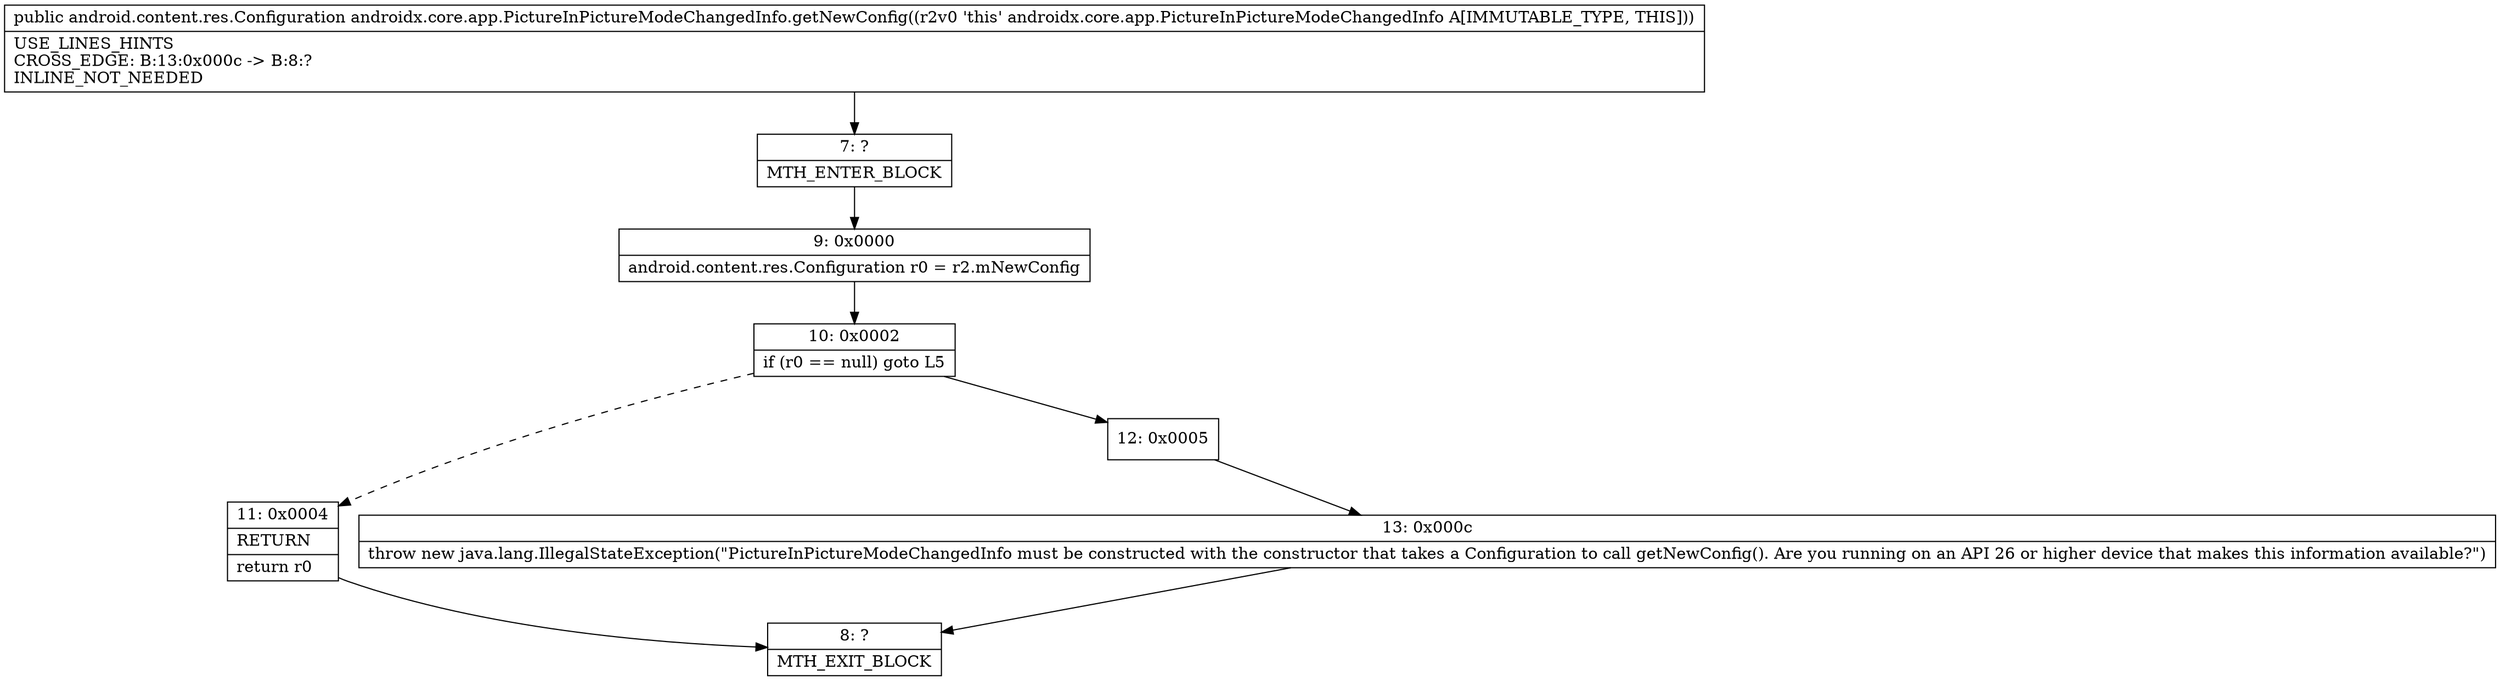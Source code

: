 digraph "CFG forandroidx.core.app.PictureInPictureModeChangedInfo.getNewConfig()Landroid\/content\/res\/Configuration;" {
Node_7 [shape=record,label="{7\:\ ?|MTH_ENTER_BLOCK\l}"];
Node_9 [shape=record,label="{9\:\ 0x0000|android.content.res.Configuration r0 = r2.mNewConfig\l}"];
Node_10 [shape=record,label="{10\:\ 0x0002|if (r0 == null) goto L5\l}"];
Node_11 [shape=record,label="{11\:\ 0x0004|RETURN\l|return r0\l}"];
Node_8 [shape=record,label="{8\:\ ?|MTH_EXIT_BLOCK\l}"];
Node_12 [shape=record,label="{12\:\ 0x0005}"];
Node_13 [shape=record,label="{13\:\ 0x000c|throw new java.lang.IllegalStateException(\"PictureInPictureModeChangedInfo must be constructed with the constructor that takes a Configuration to call getNewConfig(). Are you running on an API 26 or higher device that makes this information available?\")\l}"];
MethodNode[shape=record,label="{public android.content.res.Configuration androidx.core.app.PictureInPictureModeChangedInfo.getNewConfig((r2v0 'this' androidx.core.app.PictureInPictureModeChangedInfo A[IMMUTABLE_TYPE, THIS]))  | USE_LINES_HINTS\lCROSS_EDGE: B:13:0x000c \-\> B:8:?\lINLINE_NOT_NEEDED\l}"];
MethodNode -> Node_7;Node_7 -> Node_9;
Node_9 -> Node_10;
Node_10 -> Node_11[style=dashed];
Node_10 -> Node_12;
Node_11 -> Node_8;
Node_12 -> Node_13;
Node_13 -> Node_8;
}

